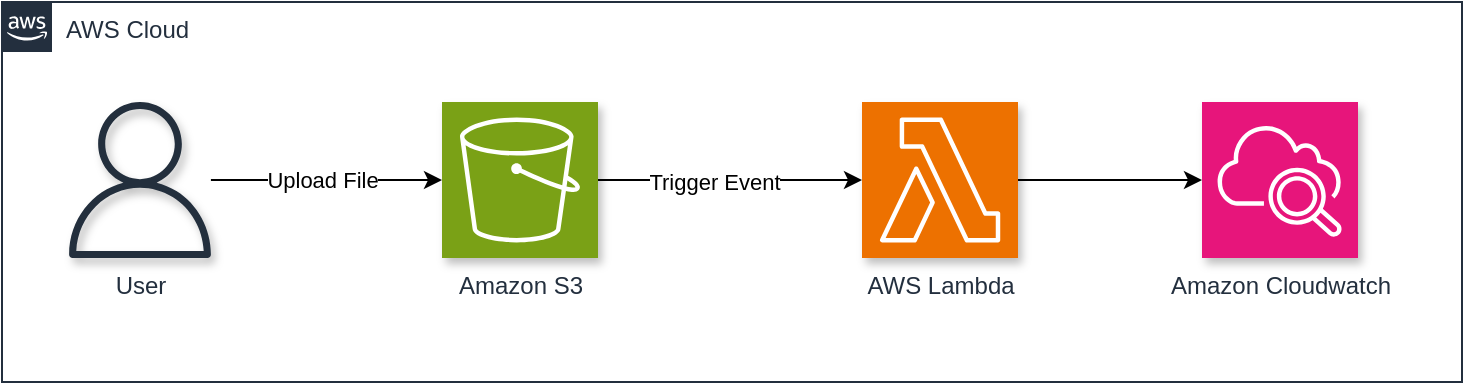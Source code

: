 <mxfile version="26.0.4">
  <diagram name="Page-1" id="f7VX984wakfF_ChnPinN">
    <mxGraphModel dx="1380" dy="893" grid="1" gridSize="10" guides="1" tooltips="1" connect="1" arrows="1" fold="1" page="1" pageScale="1" pageWidth="827" pageHeight="1169" math="0" shadow="0">
      <root>
        <mxCell id="0" />
        <mxCell id="1" parent="0" />
        <mxCell id="Le-Q3GuwO5jUZ-lrrAV--2" value="AWS Cloud" style="points=[[0,0],[0.25,0],[0.5,0],[0.75,0],[1,0],[1,0.25],[1,0.5],[1,0.75],[1,1],[0.75,1],[0.5,1],[0.25,1],[0,1],[0,0.75],[0,0.5],[0,0.25]];outlineConnect=0;gradientColor=none;html=1;whiteSpace=wrap;fontSize=12;fontStyle=0;container=0;pointerEvents=0;collapsible=0;recursiveResize=0;shape=mxgraph.aws4.group;grIcon=mxgraph.aws4.group_aws_cloud_alt;strokeColor=#232F3E;fillColor=none;verticalAlign=top;align=left;spacingLeft=30;fontColor=#232F3E;dashed=0;" parent="1" vertex="1">
          <mxGeometry x="70" y="280" width="730" height="190" as="geometry" />
        </mxCell>
        <mxCell id="TygMfBvISdnDKT7G5jJt-6" style="edgeStyle=orthogonalEdgeStyle;rounded=0;orthogonalLoop=1;jettySize=auto;html=1;" parent="1" source="TygMfBvISdnDKT7G5jJt-1" target="TygMfBvISdnDKT7G5jJt-2" edge="1">
          <mxGeometry relative="1" as="geometry" />
        </mxCell>
        <mxCell id="TygMfBvISdnDKT7G5jJt-10" value="Trigger Event" style="edgeLabel;html=1;align=center;verticalAlign=middle;resizable=0;points=[];" parent="TygMfBvISdnDKT7G5jJt-6" vertex="1" connectable="0">
          <mxGeometry x="-0.131" y="-1" relative="1" as="geometry">
            <mxPoint as="offset" />
          </mxGeometry>
        </mxCell>
        <mxCell id="TygMfBvISdnDKT7G5jJt-1" value="Amazon S3" style="sketch=0;points=[[0,0,0],[0.25,0,0],[0.5,0,0],[0.75,0,0],[1,0,0],[0,1,0],[0.25,1,0],[0.5,1,0],[0.75,1,0],[1,1,0],[0,0.25,0],[0,0.5,0],[0,0.75,0],[1,0.25,0],[1,0.5,0],[1,0.75,0]];outlineConnect=0;fontColor=#232F3E;fillColor=#7AA116;strokeColor=#ffffff;dashed=0;verticalLabelPosition=bottom;verticalAlign=top;align=center;html=1;fontSize=12;fontStyle=0;aspect=fixed;shape=mxgraph.aws4.resourceIcon;resIcon=mxgraph.aws4.s3;shadow=1;" parent="1" vertex="1">
          <mxGeometry x="290" y="330" width="78" height="78" as="geometry" />
        </mxCell>
        <mxCell id="TygMfBvISdnDKT7G5jJt-7" style="edgeStyle=orthogonalEdgeStyle;rounded=0;orthogonalLoop=1;jettySize=auto;html=1;" parent="1" source="TygMfBvISdnDKT7G5jJt-2" target="TygMfBvISdnDKT7G5jJt-3" edge="1">
          <mxGeometry relative="1" as="geometry" />
        </mxCell>
        <mxCell id="TygMfBvISdnDKT7G5jJt-2" value="AWS Lambda" style="sketch=0;points=[[0,0,0],[0.25,0,0],[0.5,0,0],[0.75,0,0],[1,0,0],[0,1,0],[0.25,1,0],[0.5,1,0],[0.75,1,0],[1,1,0],[0,0.25,0],[0,0.5,0],[0,0.75,0],[1,0.25,0],[1,0.5,0],[1,0.75,0]];outlineConnect=0;fontColor=#232F3E;fillColor=#ED7100;strokeColor=#ffffff;dashed=0;verticalLabelPosition=bottom;verticalAlign=top;align=center;html=1;fontSize=12;fontStyle=0;aspect=fixed;shape=mxgraph.aws4.resourceIcon;resIcon=mxgraph.aws4.lambda;shadow=1;" parent="1" vertex="1">
          <mxGeometry x="500" y="330" width="78" height="78" as="geometry" />
        </mxCell>
        <mxCell id="TygMfBvISdnDKT7G5jJt-3" value="Amazon Cloudwatch" style="sketch=0;points=[[0,0,0],[0.25,0,0],[0.5,0,0],[0.75,0,0],[1,0,0],[0,1,0],[0.25,1,0],[0.5,1,0],[0.75,1,0],[1,1,0],[0,0.25,0],[0,0.5,0],[0,0.75,0],[1,0.25,0],[1,0.5,0],[1,0.75,0]];points=[[0,0,0],[0.25,0,0],[0.5,0,0],[0.75,0,0],[1,0,0],[0,1,0],[0.25,1,0],[0.5,1,0],[0.75,1,0],[1,1,0],[0,0.25,0],[0,0.5,0],[0,0.75,0],[1,0.25,0],[1,0.5,0],[1,0.75,0]];outlineConnect=0;fontColor=#232F3E;fillColor=#E7157B;strokeColor=#ffffff;dashed=0;verticalLabelPosition=bottom;verticalAlign=top;align=center;html=1;fontSize=12;fontStyle=0;aspect=fixed;shape=mxgraph.aws4.resourceIcon;resIcon=mxgraph.aws4.cloudwatch_2;shadow=1;" parent="1" vertex="1">
          <mxGeometry x="670" y="330" width="78" height="78" as="geometry" />
        </mxCell>
        <mxCell id="TygMfBvISdnDKT7G5jJt-5" style="edgeStyle=orthogonalEdgeStyle;rounded=0;orthogonalLoop=1;jettySize=auto;html=1;" parent="1" source="TygMfBvISdnDKT7G5jJt-4" target="TygMfBvISdnDKT7G5jJt-1" edge="1">
          <mxGeometry relative="1" as="geometry" />
        </mxCell>
        <mxCell id="TygMfBvISdnDKT7G5jJt-11" value="Upload File" style="edgeLabel;html=1;align=center;verticalAlign=middle;resizable=0;points=[];" parent="TygMfBvISdnDKT7G5jJt-5" vertex="1" connectable="0">
          <mxGeometry x="-0.043" y="2" relative="1" as="geometry">
            <mxPoint y="2" as="offset" />
          </mxGeometry>
        </mxCell>
        <mxCell id="TygMfBvISdnDKT7G5jJt-4" value="User" style="sketch=0;outlineConnect=0;fontColor=#232F3E;gradientColor=none;fillColor=#232F3D;strokeColor=none;dashed=0;verticalLabelPosition=bottom;verticalAlign=top;align=center;html=1;fontSize=12;fontStyle=0;aspect=fixed;pointerEvents=1;shape=mxgraph.aws4.user;shadow=1;" parent="1" vertex="1">
          <mxGeometry x="100" y="330" width="78" height="78" as="geometry" />
        </mxCell>
      </root>
    </mxGraphModel>
  </diagram>
</mxfile>
